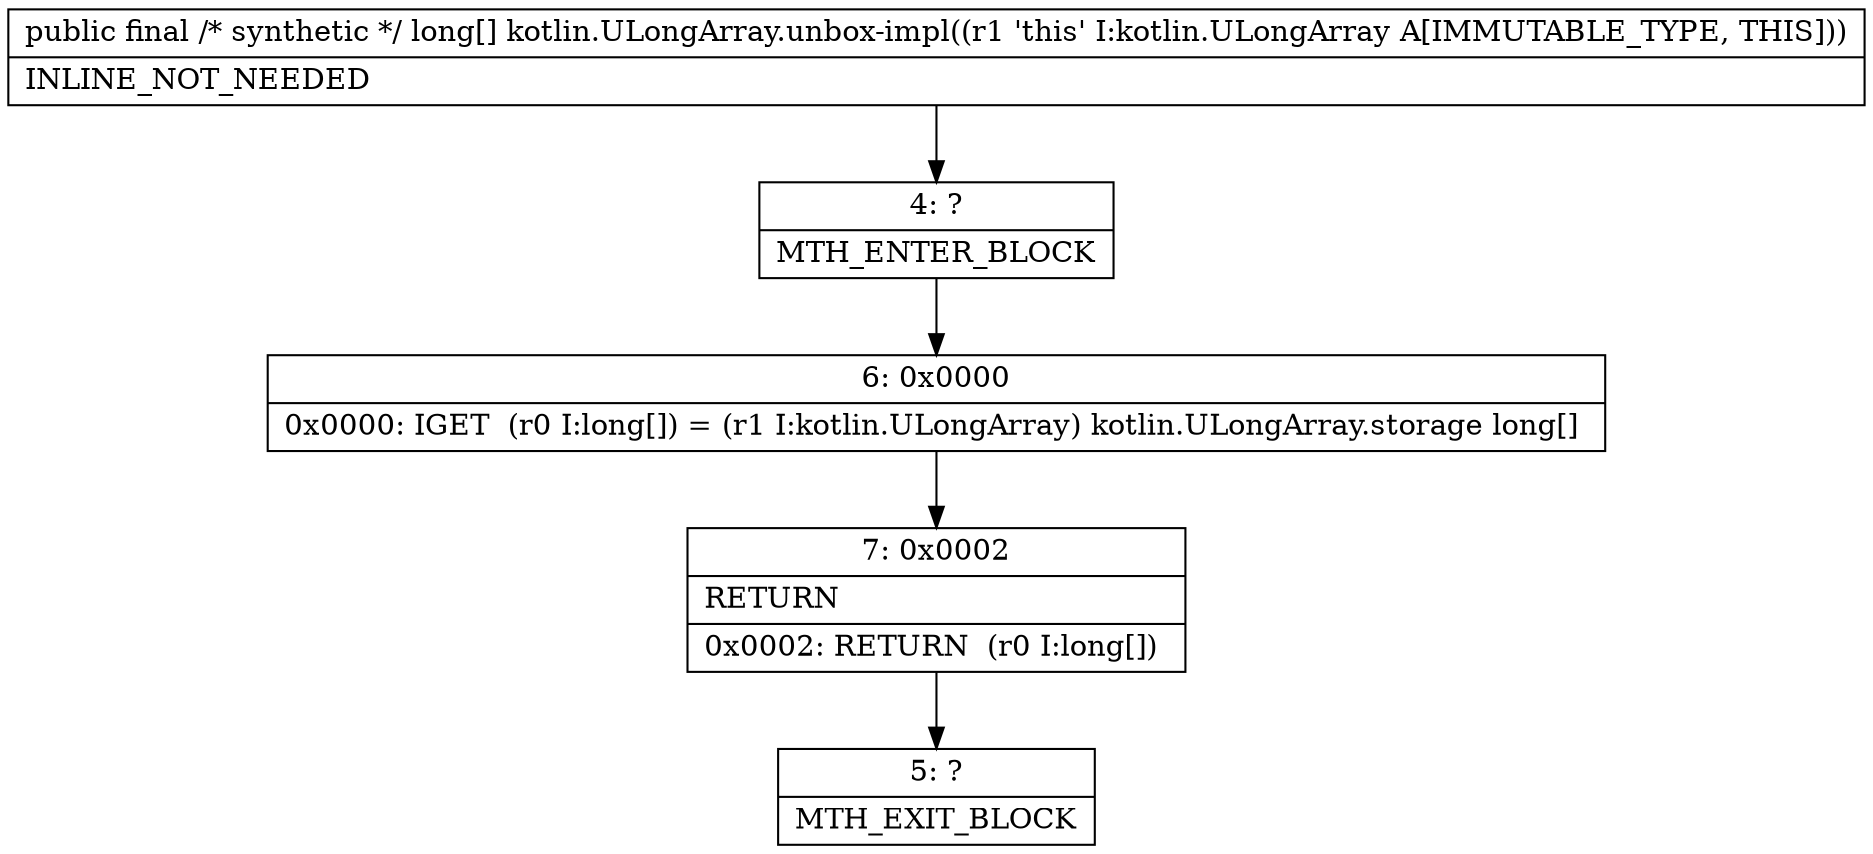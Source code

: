 digraph "CFG forkotlin.ULongArray.unbox\-impl()[J" {
Node_4 [shape=record,label="{4\:\ ?|MTH_ENTER_BLOCK\l}"];
Node_6 [shape=record,label="{6\:\ 0x0000|0x0000: IGET  (r0 I:long[]) = (r1 I:kotlin.ULongArray) kotlin.ULongArray.storage long[] \l}"];
Node_7 [shape=record,label="{7\:\ 0x0002|RETURN\l|0x0002: RETURN  (r0 I:long[]) \l}"];
Node_5 [shape=record,label="{5\:\ ?|MTH_EXIT_BLOCK\l}"];
MethodNode[shape=record,label="{public final \/* synthetic *\/ long[] kotlin.ULongArray.unbox\-impl((r1 'this' I:kotlin.ULongArray A[IMMUTABLE_TYPE, THIS]))  | INLINE_NOT_NEEDED\l}"];
MethodNode -> Node_4;Node_4 -> Node_6;
Node_6 -> Node_7;
Node_7 -> Node_5;
}

